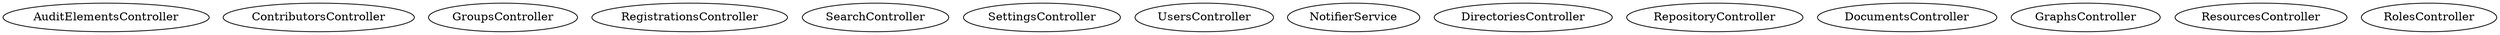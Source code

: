 digraph Microservices {
  subgraph microservice_1 {
    AuditElementsController;
    ContributorsController;
    GroupsController;
    RegistrationsController;
    SearchController;
    SettingsController;
    UsersController;
    NotifierService;
  }
  subgraph microservice_2 {
    DirectoriesController;
    RepositoryController;
  }
  subgraph microservice_3 {
    DocumentsController;
  }
  subgraph microservice_4 {
    GraphsController;
  }
  subgraph microservice_5 {
    ResourcesController;
  }
  subgraph microservice_6 {
    RolesController;
  }
}
